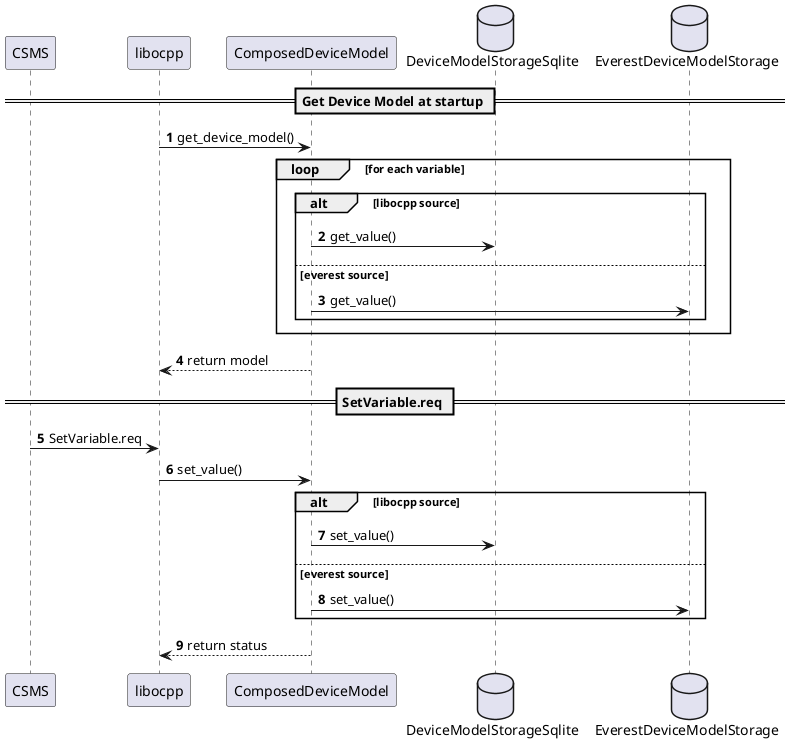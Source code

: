 @startuml

!pragma teoz true
participant CSMS order 10
participant libocpp order 20
participant ComposedDeviceModel order 30
database DeviceModelStorageSqlite order 40
database EverestDeviceModelStorage order 50

autonumber

== Get Device Model at startup ==
libocpp -> ComposedDeviceModel: get_device_model()
loop for each variable
    alt libocpp source
        ComposedDeviceModel -> DeviceModelStorageSqlite: get_value()
    else everest source
        ComposedDeviceModel -> EverestDeviceModelStorage: get_value()
    end
end
ComposedDeviceModel --> libocpp: return model

== SetVariable.req ==
CSMS -> libocpp: SetVariable.req
libocpp -> ComposedDeviceModel: set_value()
alt libocpp source
    ComposedDeviceModel -> DeviceModelStorageSqlite: set_value()
else everest source
    ComposedDeviceModel -> EverestDeviceModelStorage: set_value()
end
ComposedDeviceModel --> libocpp: return status

@enduml